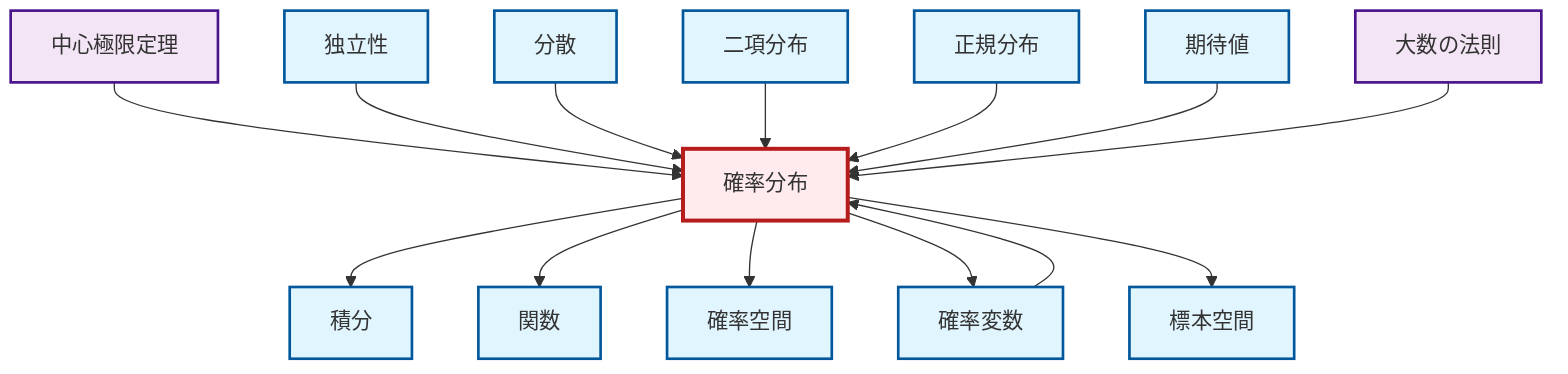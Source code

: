 graph TD
    classDef definition fill:#e1f5fe,stroke:#01579b,stroke-width:2px
    classDef theorem fill:#f3e5f5,stroke:#4a148c,stroke-width:2px
    classDef axiom fill:#fff3e0,stroke:#e65100,stroke-width:2px
    classDef example fill:#e8f5e9,stroke:#1b5e20,stroke-width:2px
    classDef current fill:#ffebee,stroke:#b71c1c,stroke-width:3px
    def-variance["分散"]:::definition
    thm-central-limit["中心極限定理"]:::theorem
    thm-law-of-large-numbers["大数の法則"]:::theorem
    def-binomial-distribution["二項分布"]:::definition
    def-sample-space["標本空間"]:::definition
    def-expectation["期待値"]:::definition
    def-function["関数"]:::definition
    def-independence["独立性"]:::definition
    def-normal-distribution["正規分布"]:::definition
    def-probability-distribution["確率分布"]:::definition
    def-integral["積分"]:::definition
    def-probability-space["確率空間"]:::definition
    def-random-variable["確率変数"]:::definition
    thm-central-limit --> def-probability-distribution
    def-independence --> def-probability-distribution
    def-probability-distribution --> def-integral
    def-random-variable --> def-probability-distribution
    def-probability-distribution --> def-function
    def-variance --> def-probability-distribution
    def-binomial-distribution --> def-probability-distribution
    def-normal-distribution --> def-probability-distribution
    def-expectation --> def-probability-distribution
    thm-law-of-large-numbers --> def-probability-distribution
    def-probability-distribution --> def-probability-space
    def-probability-distribution --> def-random-variable
    def-probability-distribution --> def-sample-space
    class def-probability-distribution current
